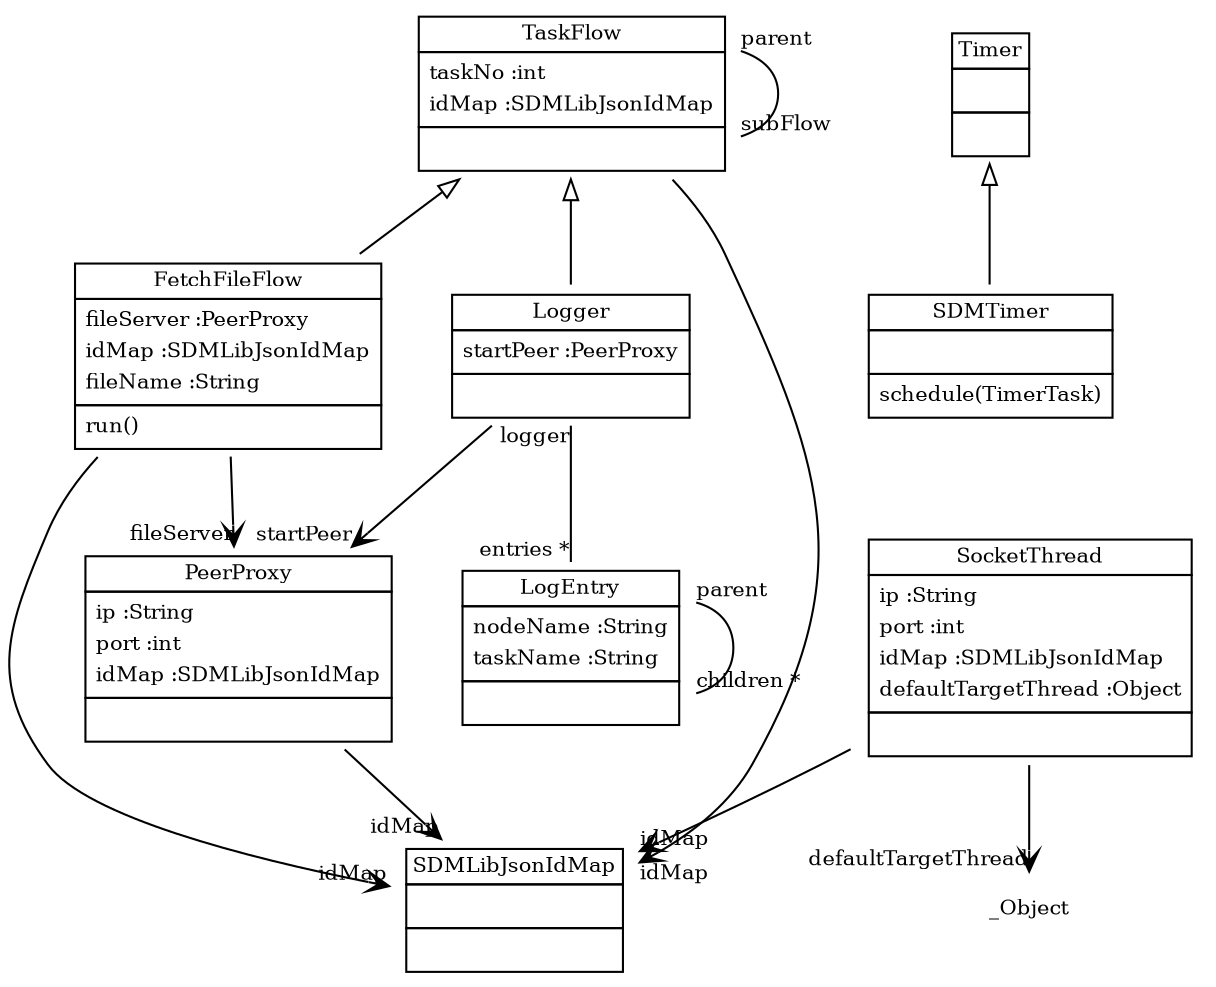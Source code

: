 
 digraph ClassDiagram {
    node [shape = none, fontsize = 10]; 
    edge [fontsize = 10];
    
    
    _TaskFlow [label=<<table border='0' cellborder='1' cellspacing='0'> <tr> <td HREF="../swtsrc/org/sdmlib/model/taskflows/TaskFlow.java">TaskFlow</td> </tr> <tr><td><table border='0' cellborder='0' cellspacing='0'> <tr><td align='left'>taskNo :int</td></tr> <tr><td align='left'>idMap :SDMLibJsonIdMap</td></tr>  </table></td></tr> <tr><td><table border='0' cellborder='0' cellspacing='0'> <tr><td> </td></tr> </table></td></tr> </table>>];
    _PeerProxy [label=<<table border='0' cellborder='1' cellspacing='0'> <tr> <td HREF="../swtsrc/org/sdmlib/model/taskflows/PeerProxy.java">PeerProxy</td> </tr> <tr><td><table border='0' cellborder='0' cellspacing='0'> <tr><td align='left'>ip :String</td></tr> <tr><td align='left'>port :int</td></tr> <tr><td align='left'>idMap :SDMLibJsonIdMap</td></tr>  </table></td></tr> <tr><td><table border='0' cellborder='0' cellspacing='0'> <tr><td> </td></tr> </table></td></tr> </table>>];
    _SocketThread [label=<<table border='0' cellborder='1' cellspacing='0'> <tr> <td HREF="../swtsrc/org/sdmlib/model/taskflows/SocketThread.java">SocketThread</td> </tr> <tr><td><table border='0' cellborder='0' cellspacing='0'> <tr><td align='left'>ip :String</td></tr> <tr><td align='left'>port :int</td></tr> <tr><td align='left'>idMap :SDMLibJsonIdMap</td></tr> <tr><td align='left'>defaultTargetThread :Object</td></tr>  </table></td></tr> <tr><td><table border='0' cellborder='0' cellspacing='0'> <tr><td> </td></tr> </table></td></tr> </table>>];
    _FetchFileFlow [label=<<table border='0' cellborder='1' cellspacing='0'> <tr> <td HREF="../swtsrc/org/sdmlib/model/taskflows/FetchFileFlow.java">FetchFileFlow</td> </tr> <tr><td><table border='0' cellborder='0' cellspacing='0'> <tr><td align='left'>fileServer :PeerProxy</td></tr> <tr><td align='left'>idMap :SDMLibJsonIdMap</td></tr> <tr><td align='left'>fileName :String</td></tr>  </table></td></tr> <tr><td><table border='0' cellborder='0' cellspacing='0'> <tr><td align='left'>run()</td></tr>  </table></td></tr> </table>>];
    _Logger [label=<<table border='0' cellborder='1' cellspacing='0'> <tr> <td HREF="../swtsrc/org/sdmlib/model/taskflows/Logger.java">Logger</td> </tr> <tr><td><table border='0' cellborder='0' cellspacing='0'> <tr><td align='left'>startPeer :PeerProxy</td></tr>  </table></td></tr> <tr><td><table border='0' cellborder='0' cellspacing='0'> <tr><td> </td></tr> </table></td></tr> </table>>];
    _LogEntry [label=<<table border='0' cellborder='1' cellspacing='0'> <tr> <td HREF="../swtsrc/org/sdmlib/model/taskflows/LogEntry.java">LogEntry</td> </tr> <tr><td><table border='0' cellborder='0' cellspacing='0'> <tr><td align='left'>nodeName :String</td></tr> <tr><td align='left'>taskName :String</td></tr>  </table></td></tr> <tr><td><table border='0' cellborder='0' cellspacing='0'> <tr><td> </td></tr> </table></td></tr> </table>>];
    _Timer [label=<<table border='0' cellborder='1' cellspacing='0'> <tr> <td HREF="../swtsrc/java/util/Timer.java">Timer</td> </tr> <tr><td><table border='0' cellborder='0' cellspacing='0'> <tr><td> </td></tr> </table></td></tr> <tr><td><table border='0' cellborder='0' cellspacing='0'> <tr><td> </td></tr> </table></td></tr> </table>>];
    _SDMTimer [label=<<table border='0' cellborder='1' cellspacing='0'> <tr> <td HREF="../swtsrc/org/sdmlib/model/taskflows/SDMTimer.java">SDMTimer</td> </tr> <tr><td><table border='0' cellborder='0' cellspacing='0'> <tr><td> </td></tr> </table></td></tr> <tr><td><table border='0' cellborder='0' cellspacing='0'> <tr><td align='left'>schedule(TimerTask)</td></tr>  </table></td></tr> </table>>];
    _SDMLibJsonIdMap [label=<<table border='0' cellborder='1' cellspacing='0'> <tr> <td HREF="../swtsrc/org/sdmlib/serialization/json/SDMLibJsonIdMap.java">SDMLibJsonIdMap</td> </tr> <tr><td><table border='0' cellborder='0' cellspacing='0'> <tr><td> </td></tr> </table></td></tr> <tr><td><table border='0' cellborder='0' cellspacing='0'> <tr><td> </td></tr> </table></td></tr> </table>>];
    
    
    
    _TaskFlow ->  _FetchFileFlow [dir = "back" arrowtail = "empty"];
    _TaskFlow ->  _Logger [dir = "back" arrowtail = "empty"];
    _Timer ->  _SDMTimer [dir = "back" arrowtail = "empty"];
    _TaskFlow -> _TaskFlow [headlabel = "subFlow" taillabel = "parent" arrowhead = "none" ];
    _Logger -> _LogEntry [headlabel = "entries *" taillabel = "logger" arrowhead = "none" ];
    _LogEntry -> _LogEntry [headlabel = "children *" taillabel = "parent" arrowhead = "none" ];
    _TaskFlow -> _SDMLibJsonIdMap [headlabel = "idMap" taillabel = "" arrowhead = "vee" ];
    _PeerProxy -> _SDMLibJsonIdMap [headlabel = "idMap" taillabel = "" arrowhead = "vee" ];
    _SocketThread -> _SDMLibJsonIdMap [headlabel = "idMap" taillabel = "" arrowhead = "vee" ];
    _SocketThread -> _Object [headlabel = "defaultTargetThread" taillabel = "" arrowhead = "vee" ];
    _FetchFileFlow -> _PeerProxy [headlabel = "fileServer" taillabel = "" arrowhead = "vee" ];
    _FetchFileFlow -> _SDMLibJsonIdMap [headlabel = "idMap" taillabel = "" arrowhead = "vee" ];
    _Logger -> _PeerProxy [headlabel = "startPeer" taillabel = "" arrowhead = "vee" ];
}
